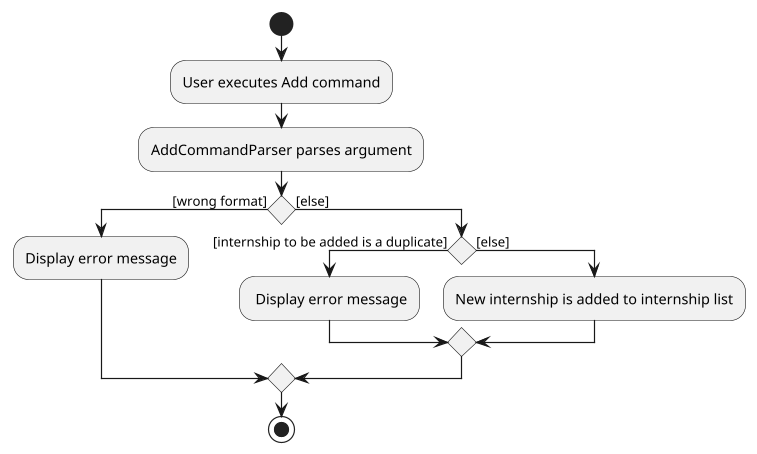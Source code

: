 @startuml
scale 1.2
start
:User executes Add command;
:AddCommandParser parses argument;
if () then ([wrong format])
    :Display error message;
else ([else])
    if () then ([internship to be added is a duplicate])
        : Display error message;
    else ([else])
        :New internship is added to internship list;
    endif
endif
stop
@enduml
